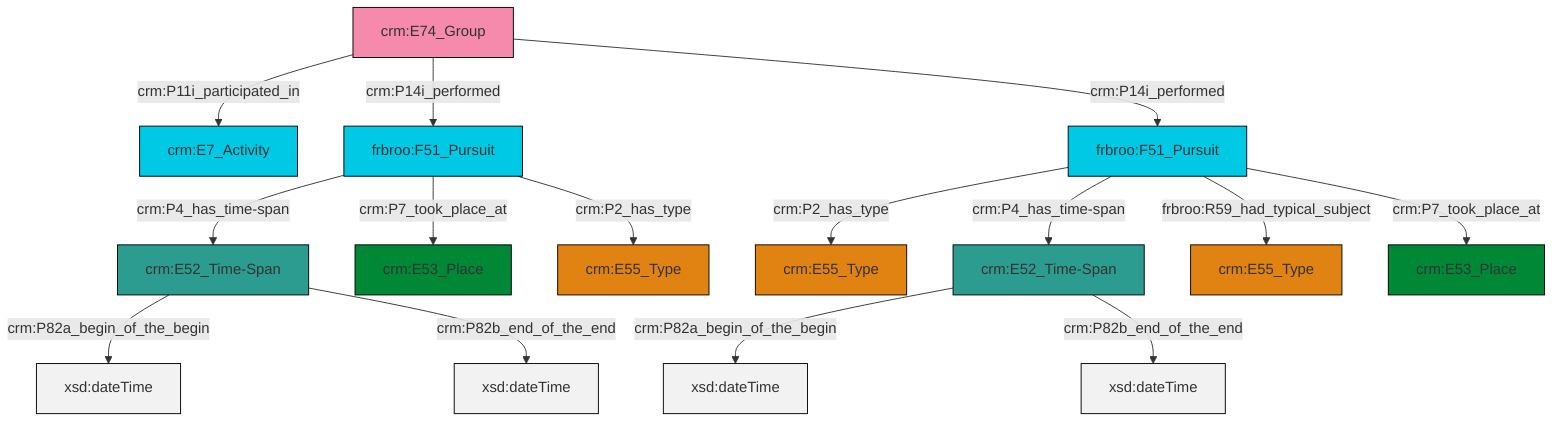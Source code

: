 graph TD
classDef Literal fill:#f2f2f2,stroke:#000000;
classDef CRM_Entity fill:#FFFFFF,stroke:#000000;
classDef Temporal_Entity fill:#00C9E6, stroke:#000000;
classDef Type fill:#E18312, stroke:#000000;
classDef Time-Span fill:#2C9C91, stroke:#000000;
classDef Appellation fill:#FFEB7F, stroke:#000000;
classDef Place fill:#008836, stroke:#000000;
classDef Persistent_Item fill:#B266B2, stroke:#000000;
classDef Conceptual_Object fill:#FFD700, stroke:#000000;
classDef Physical_Thing fill:#D2B48C, stroke:#000000;
classDef Actor fill:#f58aad, stroke:#000000;
classDef PC_Classes fill:#4ce600, stroke:#000000;
classDef Multi fill:#cccccc,stroke:#000000;

0["crm:E74_Group"]:::Actor -->|crm:P11i_participated_in| 1["crm:E7_Activity"]:::Temporal_Entity
5["crm:E52_Time-Span"]:::Time-Span -->|crm:P82a_begin_of_the_begin| 6[xsd:dateTime]:::Literal
2["crm:E52_Time-Span"]:::Time-Span -->|crm:P82a_begin_of_the_begin| 7[xsd:dateTime]:::Literal
8["frbroo:F51_Pursuit"]:::Temporal_Entity -->|crm:P2_has_type| 9["crm:E55_Type"]:::Type
0["crm:E74_Group"]:::Actor -->|crm:P14i_performed| 10["frbroo:F51_Pursuit"]:::Temporal_Entity
8["frbroo:F51_Pursuit"]:::Temporal_Entity -->|crm:P4_has_time-span| 5["crm:E52_Time-Span"]:::Time-Span
10["frbroo:F51_Pursuit"]:::Temporal_Entity -->|crm:P4_has_time-span| 2["crm:E52_Time-Span"]:::Time-Span
10["frbroo:F51_Pursuit"]:::Temporal_Entity -->|crm:P7_took_place_at| 12["crm:E53_Place"]:::Place
5["crm:E52_Time-Span"]:::Time-Span -->|crm:P82b_end_of_the_end| 15[xsd:dateTime]:::Literal
8["frbroo:F51_Pursuit"]:::Temporal_Entity -->|frbroo:R59_had_typical_subject| 13["crm:E55_Type"]:::Type
0["crm:E74_Group"]:::Actor -->|crm:P14i_performed| 8["frbroo:F51_Pursuit"]:::Temporal_Entity
8["frbroo:F51_Pursuit"]:::Temporal_Entity -->|crm:P7_took_place_at| 17["crm:E53_Place"]:::Place
10["frbroo:F51_Pursuit"]:::Temporal_Entity -->|crm:P2_has_type| 18["crm:E55_Type"]:::Type
2["crm:E52_Time-Span"]:::Time-Span -->|crm:P82b_end_of_the_end| 19[xsd:dateTime]:::Literal